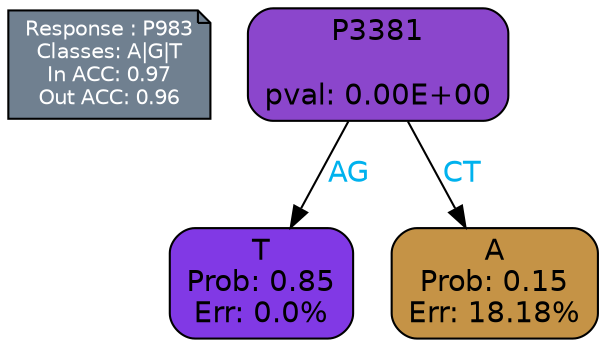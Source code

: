 digraph Tree {
node [shape=box, style="filled, rounded", color="black", fontname=helvetica] ;
graph [ranksep=equally, splines=polylines, bgcolor=transparent, dpi=600] ;
edge [fontname=helvetica] ;
LEGEND [label="Response : P983
Classes: A|G|T
In ACC: 0.97
Out ACC: 0.96
",shape=note,align=left,style=filled,fillcolor="slategray",fontcolor="white",fontsize=10];1 [label="P3381

pval: 0.00E+00", fillcolor="#8b46cc"] ;
2 [label="T
Prob: 0.85
Err: 0.0%", fillcolor="#8139e5"] ;
3 [label="A
Prob: 0.15
Err: 18.18%", fillcolor="#c59346"] ;
1 -> 2 [label="AG",fontcolor=deepskyblue2] ;
1 -> 3 [label="CT",fontcolor=deepskyblue2] ;
{rank = same; 2;3;}{rank = same; LEGEND;1;}}